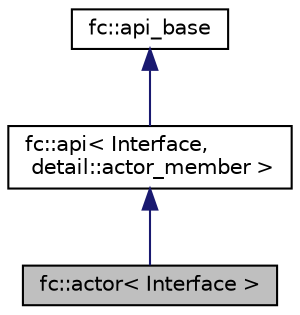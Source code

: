 digraph "fc::actor&lt; Interface &gt;"
{
  edge [fontname="Helvetica",fontsize="10",labelfontname="Helvetica",labelfontsize="10"];
  node [fontname="Helvetica",fontsize="10",shape=record];
  Node3 [label="fc::actor\< Interface \>",height=0.2,width=0.4,color="black", fillcolor="grey75", style="filled", fontcolor="black"];
  Node4 -> Node3 [dir="back",color="midnightblue",fontsize="10",style="solid",fontname="Helvetica"];
  Node4 [label="fc::api\< Interface,\l detail::actor_member \>",height=0.2,width=0.4,color="black", fillcolor="white", style="filled",URL="$classfc_1_1api.html"];
  Node5 -> Node4 [dir="back",color="midnightblue",fontsize="10",style="solid",fontname="Helvetica"];
  Node5 [label="fc::api_base",height=0.2,width=0.4,color="black", fillcolor="white", style="filled",URL="$classfc_1_1api__base.html"];
}
